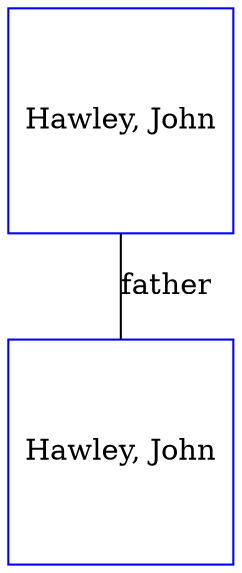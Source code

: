 digraph D {
    edge [dir=none];    node [shape=box];    "019764"   [label="Hawley, John", shape=box, regular=1, color="blue"] ;
"019766"   [label="Hawley, John", shape=box, regular=1, color="blue"] ;
019766->019764 [label="father",arrowsize=0.0]; 
}